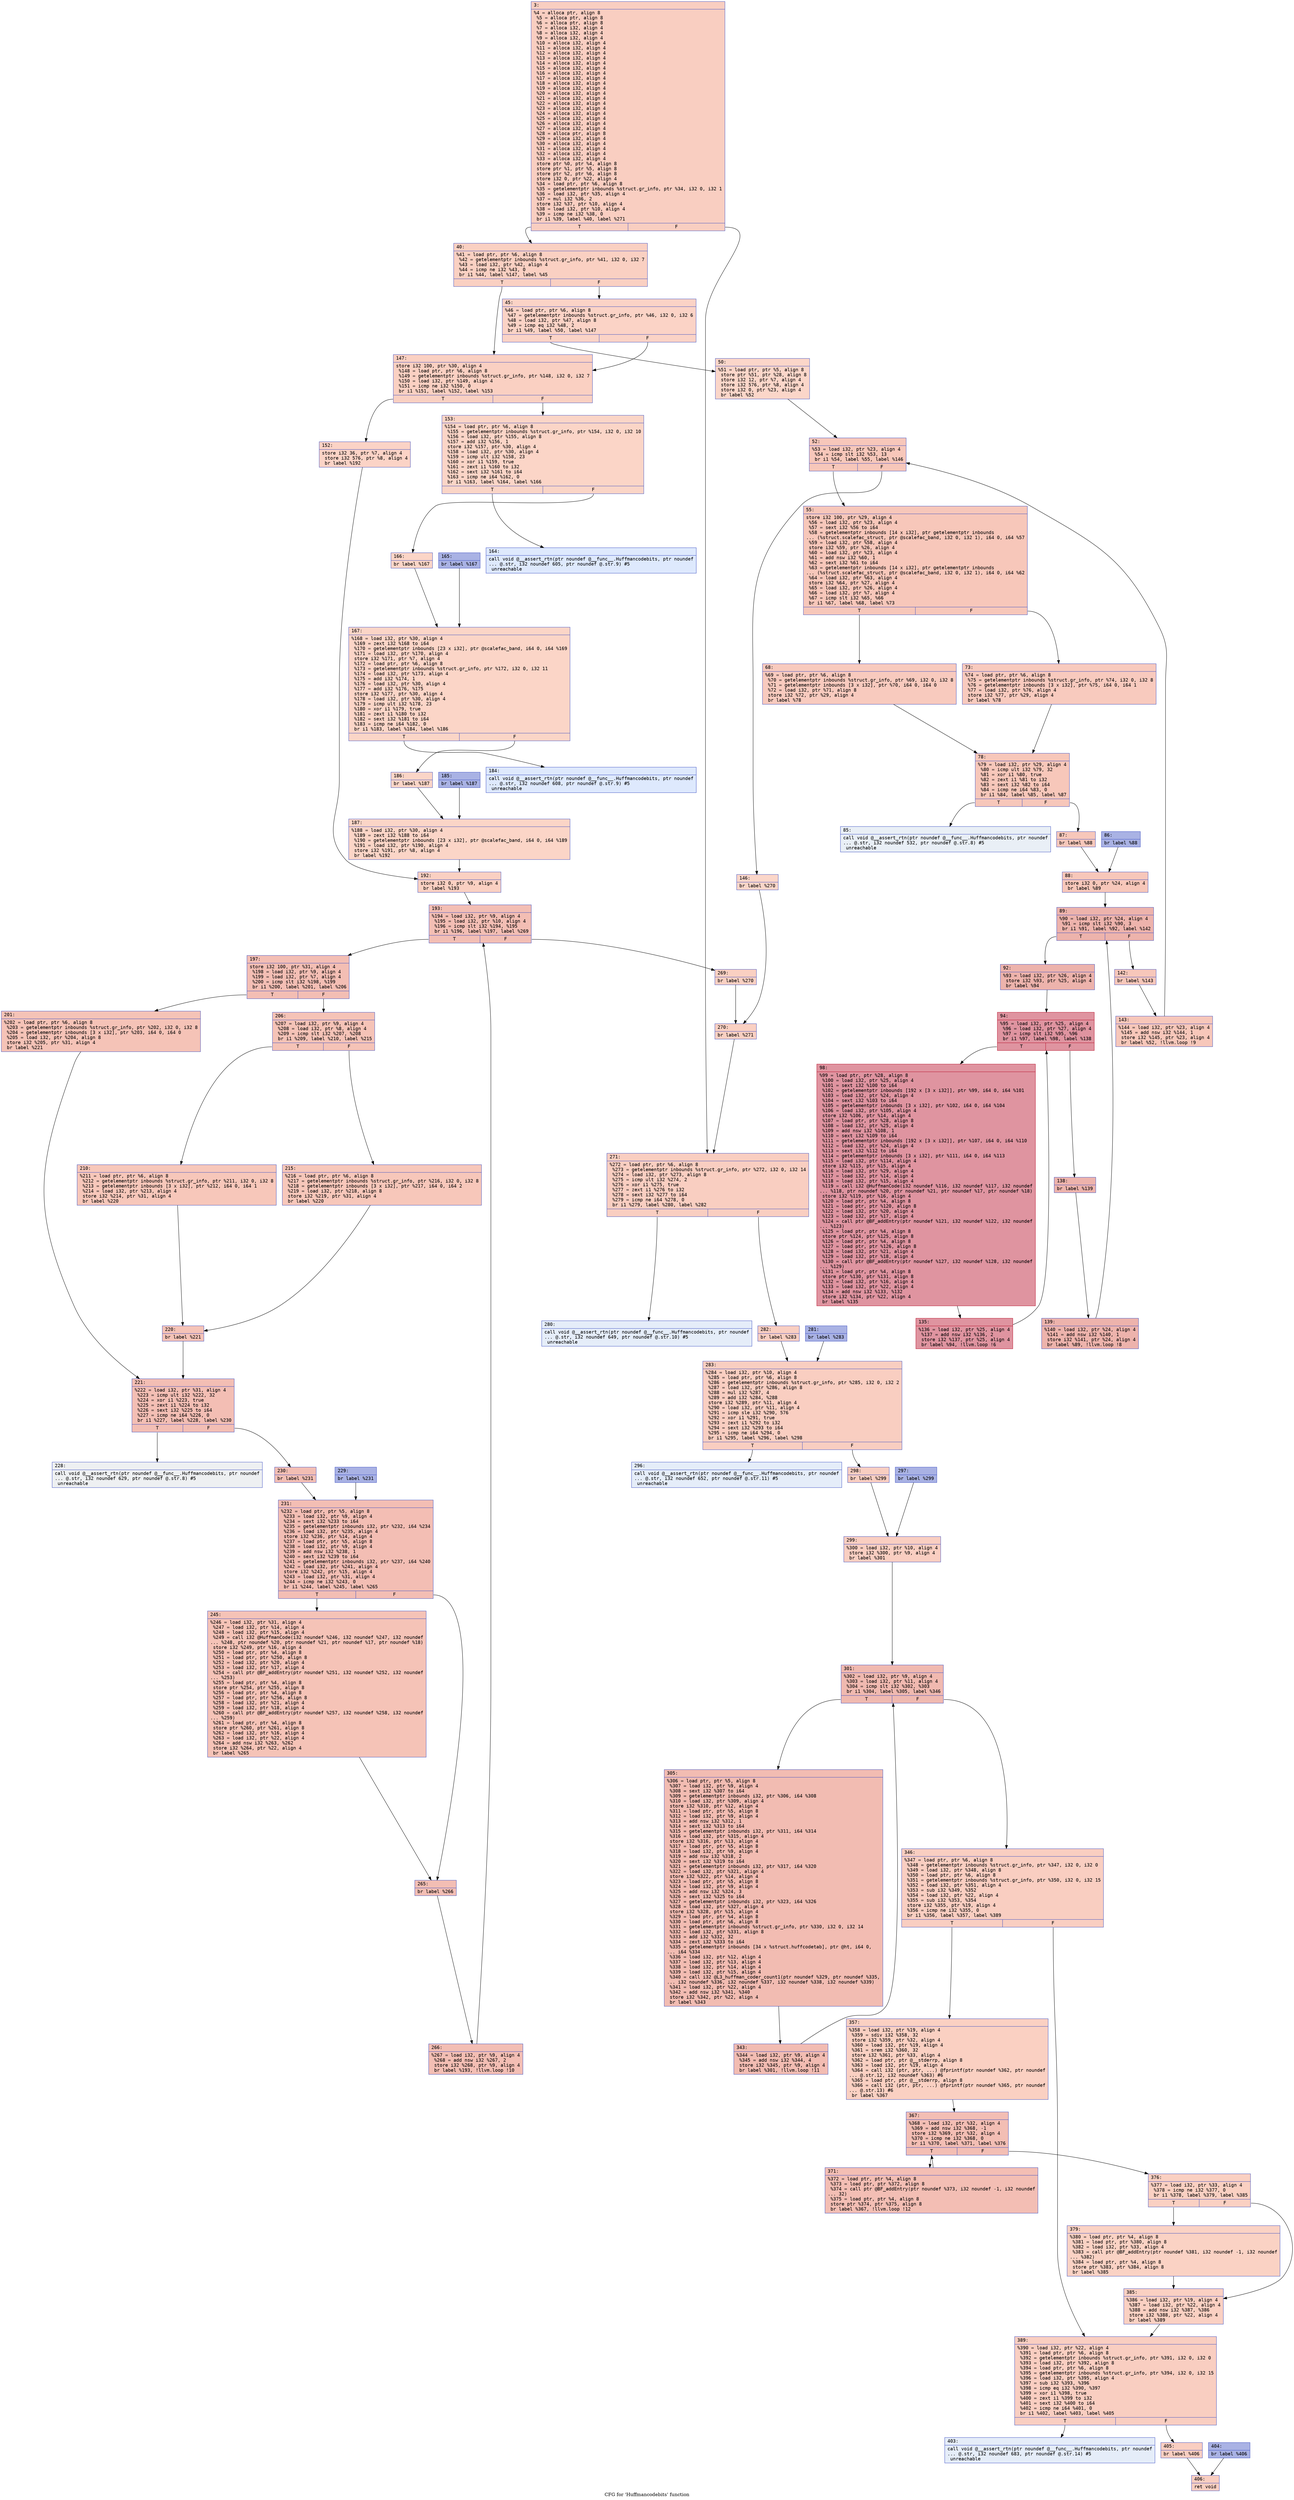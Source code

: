 digraph "CFG for 'Huffmancodebits' function" {
	label="CFG for 'Huffmancodebits' function";

	Node0x6000033500a0 [shape=record,color="#3d50c3ff", style=filled, fillcolor="#f2907270" fontname="Courier",label="{3:\l|  %4 = alloca ptr, align 8\l  %5 = alloca ptr, align 8\l  %6 = alloca ptr, align 8\l  %7 = alloca i32, align 4\l  %8 = alloca i32, align 4\l  %9 = alloca i32, align 4\l  %10 = alloca i32, align 4\l  %11 = alloca i32, align 4\l  %12 = alloca i32, align 4\l  %13 = alloca i32, align 4\l  %14 = alloca i32, align 4\l  %15 = alloca i32, align 4\l  %16 = alloca i32, align 4\l  %17 = alloca i32, align 4\l  %18 = alloca i32, align 4\l  %19 = alloca i32, align 4\l  %20 = alloca i32, align 4\l  %21 = alloca i32, align 4\l  %22 = alloca i32, align 4\l  %23 = alloca i32, align 4\l  %24 = alloca i32, align 4\l  %25 = alloca i32, align 4\l  %26 = alloca i32, align 4\l  %27 = alloca i32, align 4\l  %28 = alloca ptr, align 8\l  %29 = alloca i32, align 4\l  %30 = alloca i32, align 4\l  %31 = alloca i32, align 4\l  %32 = alloca i32, align 4\l  %33 = alloca i32, align 4\l  store ptr %0, ptr %4, align 8\l  store ptr %1, ptr %5, align 8\l  store ptr %2, ptr %6, align 8\l  store i32 0, ptr %22, align 4\l  %34 = load ptr, ptr %6, align 8\l  %35 = getelementptr inbounds %struct.gr_info, ptr %34, i32 0, i32 1\l  %36 = load i32, ptr %35, align 4\l  %37 = mul i32 %36, 2\l  store i32 %37, ptr %10, align 4\l  %38 = load i32, ptr %10, align 4\l  %39 = icmp ne i32 %38, 0\l  br i1 %39, label %40, label %271\l|{<s0>T|<s1>F}}"];
	Node0x6000033500a0:s0 -> Node0x6000033500f0[tooltip="3 -> 40\nProbability 62.50%" ];
	Node0x6000033500a0:s1 -> Node0x6000033510e0[tooltip="3 -> 271\nProbability 37.50%" ];
	Node0x6000033500f0 [shape=record,color="#3d50c3ff", style=filled, fillcolor="#f3947570" fontname="Courier",label="{40:\l|  %41 = load ptr, ptr %6, align 8\l  %42 = getelementptr inbounds %struct.gr_info, ptr %41, i32 0, i32 7\l  %43 = load i32, ptr %42, align 4\l  %44 = icmp ne i32 %43, 0\l  br i1 %44, label %147, label %45\l|{<s0>T|<s1>F}}"];
	Node0x6000033500f0:s0 -> Node0x6000033507d0[tooltip="40 -> 147\nProbability 62.50%" ];
	Node0x6000033500f0:s1 -> Node0x600003350140[tooltip="40 -> 45\nProbability 37.50%" ];
	Node0x600003350140 [shape=record,color="#3d50c3ff", style=filled, fillcolor="#f59c7d70" fontname="Courier",label="{45:\l|  %46 = load ptr, ptr %6, align 8\l  %47 = getelementptr inbounds %struct.gr_info, ptr %46, i32 0, i32 6\l  %48 = load i32, ptr %47, align 8\l  %49 = icmp eq i32 %48, 2\l  br i1 %49, label %50, label %147\l|{<s0>T|<s1>F}}"];
	Node0x600003350140:s0 -> Node0x600003350190[tooltip="45 -> 50\nProbability 50.00%" ];
	Node0x600003350140:s1 -> Node0x6000033507d0[tooltip="45 -> 147\nProbability 50.00%" ];
	Node0x600003350190 [shape=record,color="#3d50c3ff", style=filled, fillcolor="#f6a38570" fontname="Courier",label="{50:\l|  %51 = load ptr, ptr %5, align 8\l  store ptr %51, ptr %28, align 8\l  store i32 12, ptr %7, align 4\l  store i32 576, ptr %8, align 4\l  store i32 0, ptr %23, align 4\l  br label %52\l}"];
	Node0x600003350190 -> Node0x6000033501e0[tooltip="50 -> 52\nProbability 100.00%" ];
	Node0x6000033501e0 [shape=record,color="#3d50c3ff", style=filled, fillcolor="#ec7f6370" fontname="Courier",label="{52:\l|  %53 = load i32, ptr %23, align 4\l  %54 = icmp slt i32 %53, 13\l  br i1 %54, label %55, label %146\l|{<s0>T|<s1>F}}"];
	Node0x6000033501e0:s0 -> Node0x600003350230[tooltip="52 -> 55\nProbability 96.88%" ];
	Node0x6000033501e0:s1 -> Node0x600003350780[tooltip="52 -> 146\nProbability 3.12%" ];
	Node0x600003350230 [shape=record,color="#3d50c3ff", style=filled, fillcolor="#ec7f6370" fontname="Courier",label="{55:\l|  store i32 100, ptr %29, align 4\l  %56 = load i32, ptr %23, align 4\l  %57 = sext i32 %56 to i64\l  %58 = getelementptr inbounds [14 x i32], ptr getelementptr inbounds\l... (%struct.scalefac_struct, ptr @scalefac_band, i32 0, i32 1), i64 0, i64 %57\l  %59 = load i32, ptr %58, align 4\l  store i32 %59, ptr %26, align 4\l  %60 = load i32, ptr %23, align 4\l  %61 = add nsw i32 %60, 1\l  %62 = sext i32 %61 to i64\l  %63 = getelementptr inbounds [14 x i32], ptr getelementptr inbounds\l... (%struct.scalefac_struct, ptr @scalefac_band, i32 0, i32 1), i64 0, i64 %62\l  %64 = load i32, ptr %63, align 4\l  store i32 %64, ptr %27, align 4\l  %65 = load i32, ptr %26, align 4\l  %66 = load i32, ptr %7, align 4\l  %67 = icmp slt i32 %65, %66\l  br i1 %67, label %68, label %73\l|{<s0>T|<s1>F}}"];
	Node0x600003350230:s0 -> Node0x600003350280[tooltip="55 -> 68\nProbability 50.00%" ];
	Node0x600003350230:s1 -> Node0x6000033502d0[tooltip="55 -> 73\nProbability 50.00%" ];
	Node0x600003350280 [shape=record,color="#3d50c3ff", style=filled, fillcolor="#ef886b70" fontname="Courier",label="{68:\l|  %69 = load ptr, ptr %6, align 8\l  %70 = getelementptr inbounds %struct.gr_info, ptr %69, i32 0, i32 8\l  %71 = getelementptr inbounds [3 x i32], ptr %70, i64 0, i64 0\l  %72 = load i32, ptr %71, align 8\l  store i32 %72, ptr %29, align 4\l  br label %78\l}"];
	Node0x600003350280 -> Node0x600003350320[tooltip="68 -> 78\nProbability 100.00%" ];
	Node0x6000033502d0 [shape=record,color="#3d50c3ff", style=filled, fillcolor="#ef886b70" fontname="Courier",label="{73:\l|  %74 = load ptr, ptr %6, align 8\l  %75 = getelementptr inbounds %struct.gr_info, ptr %74, i32 0, i32 8\l  %76 = getelementptr inbounds [3 x i32], ptr %75, i64 0, i64 1\l  %77 = load i32, ptr %76, align 4\l  store i32 %77, ptr %29, align 4\l  br label %78\l}"];
	Node0x6000033502d0 -> Node0x600003350320[tooltip="73 -> 78\nProbability 100.00%" ];
	Node0x600003350320 [shape=record,color="#3d50c3ff", style=filled, fillcolor="#ec7f6370" fontname="Courier",label="{78:\l|  %79 = load i32, ptr %29, align 4\l  %80 = icmp ult i32 %79, 32\l  %81 = xor i1 %80, true\l  %82 = zext i1 %81 to i32\l  %83 = sext i32 %82 to i64\l  %84 = icmp ne i64 %83, 0\l  br i1 %84, label %85, label %87\l|{<s0>T|<s1>F}}"];
	Node0x600003350320:s0 -> Node0x600003350370[tooltip="78 -> 85\nProbability 0.00%" ];
	Node0x600003350320:s1 -> Node0x600003350410[tooltip="78 -> 87\nProbability 100.00%" ];
	Node0x600003350370 [shape=record,color="#3d50c3ff", style=filled, fillcolor="#cedaeb70" fontname="Courier",label="{85:\l|  call void @__assert_rtn(ptr noundef @__func__.Huffmancodebits, ptr noundef\l... @.str, i32 noundef 532, ptr noundef @.str.8) #5\l  unreachable\l}"];
	Node0x6000033503c0 [shape=record,color="#3d50c3ff", style=filled, fillcolor="#3d50c370" fontname="Courier",label="{86:\l|  br label %88\l}"];
	Node0x6000033503c0 -> Node0x600003350460[tooltip="86 -> 88\nProbability 100.00%" ];
	Node0x600003350410 [shape=record,color="#3d50c3ff", style=filled, fillcolor="#ec7f6370" fontname="Courier",label="{87:\l|  br label %88\l}"];
	Node0x600003350410 -> Node0x600003350460[tooltip="87 -> 88\nProbability 100.00%" ];
	Node0x600003350460 [shape=record,color="#3d50c3ff", style=filled, fillcolor="#ec7f6370" fontname="Courier",label="{88:\l|  store i32 0, ptr %24, align 4\l  br label %89\l}"];
	Node0x600003350460 -> Node0x6000033504b0[tooltip="88 -> 89\nProbability 100.00%" ];
	Node0x6000033504b0 [shape=record,color="#3d50c3ff", style=filled, fillcolor="#d6524470" fontname="Courier",label="{89:\l|  %90 = load i32, ptr %24, align 4\l  %91 = icmp slt i32 %90, 3\l  br i1 %91, label %92, label %142\l|{<s0>T|<s1>F}}"];
	Node0x6000033504b0:s0 -> Node0x600003350500[tooltip="89 -> 92\nProbability 96.88%" ];
	Node0x6000033504b0:s1 -> Node0x6000033506e0[tooltip="89 -> 142\nProbability 3.12%" ];
	Node0x600003350500 [shape=record,color="#3d50c3ff", style=filled, fillcolor="#d6524470" fontname="Courier",label="{92:\l|  %93 = load i32, ptr %26, align 4\l  store i32 %93, ptr %25, align 4\l  br label %94\l}"];
	Node0x600003350500 -> Node0x600003350550[tooltip="92 -> 94\nProbability 100.00%" ];
	Node0x600003350550 [shape=record,color="#b70d28ff", style=filled, fillcolor="#b70d2870" fontname="Courier",label="{94:\l|  %95 = load i32, ptr %25, align 4\l  %96 = load i32, ptr %27, align 4\l  %97 = icmp slt i32 %95, %96\l  br i1 %97, label %98, label %138\l|{<s0>T|<s1>F}}"];
	Node0x600003350550:s0 -> Node0x6000033505a0[tooltip="94 -> 98\nProbability 96.88%" ];
	Node0x600003350550:s1 -> Node0x600003350640[tooltip="94 -> 138\nProbability 3.12%" ];
	Node0x6000033505a0 [shape=record,color="#b70d28ff", style=filled, fillcolor="#b70d2870" fontname="Courier",label="{98:\l|  %99 = load ptr, ptr %28, align 8\l  %100 = load i32, ptr %25, align 4\l  %101 = sext i32 %100 to i64\l  %102 = getelementptr inbounds [192 x [3 x i32]], ptr %99, i64 0, i64 %101\l  %103 = load i32, ptr %24, align 4\l  %104 = sext i32 %103 to i64\l  %105 = getelementptr inbounds [3 x i32], ptr %102, i64 0, i64 %104\l  %106 = load i32, ptr %105, align 4\l  store i32 %106, ptr %14, align 4\l  %107 = load ptr, ptr %28, align 8\l  %108 = load i32, ptr %25, align 4\l  %109 = add nsw i32 %108, 1\l  %110 = sext i32 %109 to i64\l  %111 = getelementptr inbounds [192 x [3 x i32]], ptr %107, i64 0, i64 %110\l  %112 = load i32, ptr %24, align 4\l  %113 = sext i32 %112 to i64\l  %114 = getelementptr inbounds [3 x i32], ptr %111, i64 0, i64 %113\l  %115 = load i32, ptr %114, align 4\l  store i32 %115, ptr %15, align 4\l  %116 = load i32, ptr %29, align 4\l  %117 = load i32, ptr %14, align 4\l  %118 = load i32, ptr %15, align 4\l  %119 = call i32 @HuffmanCode(i32 noundef %116, i32 noundef %117, i32 noundef\l... %118, ptr noundef %20, ptr noundef %21, ptr noundef %17, ptr noundef %18)\l  store i32 %119, ptr %16, align 4\l  %120 = load ptr, ptr %4, align 8\l  %121 = load ptr, ptr %120, align 8\l  %122 = load i32, ptr %20, align 4\l  %123 = load i32, ptr %17, align 4\l  %124 = call ptr @BF_addEntry(ptr noundef %121, i32 noundef %122, i32 noundef\l... %123)\l  %125 = load ptr, ptr %4, align 8\l  store ptr %124, ptr %125, align 8\l  %126 = load ptr, ptr %4, align 8\l  %127 = load ptr, ptr %126, align 8\l  %128 = load i32, ptr %21, align 4\l  %129 = load i32, ptr %18, align 4\l  %130 = call ptr @BF_addEntry(ptr noundef %127, i32 noundef %128, i32 noundef\l... %129)\l  %131 = load ptr, ptr %4, align 8\l  store ptr %130, ptr %131, align 8\l  %132 = load i32, ptr %16, align 4\l  %133 = load i32, ptr %22, align 4\l  %134 = add nsw i32 %133, %132\l  store i32 %134, ptr %22, align 4\l  br label %135\l}"];
	Node0x6000033505a0 -> Node0x6000033505f0[tooltip="98 -> 135\nProbability 100.00%" ];
	Node0x6000033505f0 [shape=record,color="#b70d28ff", style=filled, fillcolor="#b70d2870" fontname="Courier",label="{135:\l|  %136 = load i32, ptr %25, align 4\l  %137 = add nsw i32 %136, 2\l  store i32 %137, ptr %25, align 4\l  br label %94, !llvm.loop !6\l}"];
	Node0x6000033505f0 -> Node0x600003350550[tooltip="135 -> 94\nProbability 100.00%" ];
	Node0x600003350640 [shape=record,color="#3d50c3ff", style=filled, fillcolor="#d6524470" fontname="Courier",label="{138:\l|  br label %139\l}"];
	Node0x600003350640 -> Node0x600003350690[tooltip="138 -> 139\nProbability 100.00%" ];
	Node0x600003350690 [shape=record,color="#3d50c3ff", style=filled, fillcolor="#d6524470" fontname="Courier",label="{139:\l|  %140 = load i32, ptr %24, align 4\l  %141 = add nsw i32 %140, 1\l  store i32 %141, ptr %24, align 4\l  br label %89, !llvm.loop !8\l}"];
	Node0x600003350690 -> Node0x6000033504b0[tooltip="139 -> 89\nProbability 100.00%" ];
	Node0x6000033506e0 [shape=record,color="#3d50c3ff", style=filled, fillcolor="#ec7f6370" fontname="Courier",label="{142:\l|  br label %143\l}"];
	Node0x6000033506e0 -> Node0x600003350730[tooltip="142 -> 143\nProbability 100.00%" ];
	Node0x600003350730 [shape=record,color="#3d50c3ff", style=filled, fillcolor="#ec7f6370" fontname="Courier",label="{143:\l|  %144 = load i32, ptr %23, align 4\l  %145 = add nsw i32 %144, 1\l  store i32 %145, ptr %23, align 4\l  br label %52, !llvm.loop !9\l}"];
	Node0x600003350730 -> Node0x6000033501e0[tooltip="143 -> 52\nProbability 100.00%" ];
	Node0x600003350780 [shape=record,color="#3d50c3ff", style=filled, fillcolor="#f6a38570" fontname="Courier",label="{146:\l|  br label %270\l}"];
	Node0x600003350780 -> Node0x600003351090[tooltip="146 -> 270\nProbability 100.00%" ];
	Node0x6000033507d0 [shape=record,color="#3d50c3ff", style=filled, fillcolor="#f3947570" fontname="Courier",label="{147:\l|  store i32 100, ptr %30, align 4\l  %148 = load ptr, ptr %6, align 8\l  %149 = getelementptr inbounds %struct.gr_info, ptr %148, i32 0, i32 7\l  %150 = load i32, ptr %149, align 4\l  %151 = icmp ne i32 %150, 0\l  br i1 %151, label %152, label %153\l|{<s0>T|<s1>F}}"];
	Node0x6000033507d0:s0 -> Node0x600003350820[tooltip="147 -> 152\nProbability 62.50%" ];
	Node0x6000033507d0:s1 -> Node0x600003350870[tooltip="147 -> 153\nProbability 37.50%" ];
	Node0x600003350820 [shape=record,color="#3d50c3ff", style=filled, fillcolor="#f59c7d70" fontname="Courier",label="{152:\l|  store i32 36, ptr %7, align 4\l  store i32 576, ptr %8, align 4\l  br label %192\l}"];
	Node0x600003350820 -> Node0x600003350b40[tooltip="152 -> 192\nProbability 100.00%" ];
	Node0x600003350870 [shape=record,color="#3d50c3ff", style=filled, fillcolor="#f5a08170" fontname="Courier",label="{153:\l|  %154 = load ptr, ptr %6, align 8\l  %155 = getelementptr inbounds %struct.gr_info, ptr %154, i32 0, i32 10\l  %156 = load i32, ptr %155, align 8\l  %157 = add i32 %156, 1\l  store i32 %157, ptr %30, align 4\l  %158 = load i32, ptr %30, align 4\l  %159 = icmp ult i32 %158, 23\l  %160 = xor i1 %159, true\l  %161 = zext i1 %160 to i32\l  %162 = sext i32 %161 to i64\l  %163 = icmp ne i64 %162, 0\l  br i1 %163, label %164, label %166\l|{<s0>T|<s1>F}}"];
	Node0x600003350870:s0 -> Node0x6000033508c0[tooltip="153 -> 164\nProbability 0.00%" ];
	Node0x600003350870:s1 -> Node0x600003350960[tooltip="153 -> 166\nProbability 100.00%" ];
	Node0x6000033508c0 [shape=record,color="#3d50c3ff", style=filled, fillcolor="#b5cdfa70" fontname="Courier",label="{164:\l|  call void @__assert_rtn(ptr noundef @__func__.Huffmancodebits, ptr noundef\l... @.str, i32 noundef 605, ptr noundef @.str.9) #5\l  unreachable\l}"];
	Node0x600003350910 [shape=record,color="#3d50c3ff", style=filled, fillcolor="#3d50c370" fontname="Courier",label="{165:\l|  br label %167\l}"];
	Node0x600003350910 -> Node0x6000033509b0[tooltip="165 -> 167\nProbability 100.00%" ];
	Node0x600003350960 [shape=record,color="#3d50c3ff", style=filled, fillcolor="#f5a08170" fontname="Courier",label="{166:\l|  br label %167\l}"];
	Node0x600003350960 -> Node0x6000033509b0[tooltip="166 -> 167\nProbability 100.00%" ];
	Node0x6000033509b0 [shape=record,color="#3d50c3ff", style=filled, fillcolor="#f5a08170" fontname="Courier",label="{167:\l|  %168 = load i32, ptr %30, align 4\l  %169 = zext i32 %168 to i64\l  %170 = getelementptr inbounds [23 x i32], ptr @scalefac_band, i64 0, i64 %169\l  %171 = load i32, ptr %170, align 4\l  store i32 %171, ptr %7, align 4\l  %172 = load ptr, ptr %6, align 8\l  %173 = getelementptr inbounds %struct.gr_info, ptr %172, i32 0, i32 11\l  %174 = load i32, ptr %173, align 4\l  %175 = add i32 %174, 1\l  %176 = load i32, ptr %30, align 4\l  %177 = add i32 %176, %175\l  store i32 %177, ptr %30, align 4\l  %178 = load i32, ptr %30, align 4\l  %179 = icmp ult i32 %178, 23\l  %180 = xor i1 %179, true\l  %181 = zext i1 %180 to i32\l  %182 = sext i32 %181 to i64\l  %183 = icmp ne i64 %182, 0\l  br i1 %183, label %184, label %186\l|{<s0>T|<s1>F}}"];
	Node0x6000033509b0:s0 -> Node0x600003350a00[tooltip="167 -> 184\nProbability 0.00%" ];
	Node0x6000033509b0:s1 -> Node0x600003350aa0[tooltip="167 -> 186\nProbability 100.00%" ];
	Node0x600003350a00 [shape=record,color="#3d50c3ff", style=filled, fillcolor="#b5cdfa70" fontname="Courier",label="{184:\l|  call void @__assert_rtn(ptr noundef @__func__.Huffmancodebits, ptr noundef\l... @.str, i32 noundef 608, ptr noundef @.str.9) #5\l  unreachable\l}"];
	Node0x600003350a50 [shape=record,color="#3d50c3ff", style=filled, fillcolor="#3d50c370" fontname="Courier",label="{185:\l|  br label %187\l}"];
	Node0x600003350a50 -> Node0x600003350af0[tooltip="185 -> 187\nProbability 100.00%" ];
	Node0x600003350aa0 [shape=record,color="#3d50c3ff", style=filled, fillcolor="#f5a08170" fontname="Courier",label="{186:\l|  br label %187\l}"];
	Node0x600003350aa0 -> Node0x600003350af0[tooltip="186 -> 187\nProbability 100.00%" ];
	Node0x600003350af0 [shape=record,color="#3d50c3ff", style=filled, fillcolor="#f5a08170" fontname="Courier",label="{187:\l|  %188 = load i32, ptr %30, align 4\l  %189 = zext i32 %188 to i64\l  %190 = getelementptr inbounds [23 x i32], ptr @scalefac_band, i64 0, i64 %189\l  %191 = load i32, ptr %190, align 4\l  store i32 %191, ptr %8, align 4\l  br label %192\l}"];
	Node0x600003350af0 -> Node0x600003350b40[tooltip="187 -> 192\nProbability 100.00%" ];
	Node0x600003350b40 [shape=record,color="#3d50c3ff", style=filled, fillcolor="#f3947570" fontname="Courier",label="{192:\l|  store i32 0, ptr %9, align 4\l  br label %193\l}"];
	Node0x600003350b40 -> Node0x600003350b90[tooltip="192 -> 193\nProbability 100.00%" ];
	Node0x600003350b90 [shape=record,color="#3d50c3ff", style=filled, fillcolor="#e36c5570" fontname="Courier",label="{193:\l|  %194 = load i32, ptr %9, align 4\l  %195 = load i32, ptr %10, align 4\l  %196 = icmp slt i32 %194, %195\l  br i1 %196, label %197, label %269\l|{<s0>T|<s1>F}}"];
	Node0x600003350b90:s0 -> Node0x600003350be0[tooltip="193 -> 197\nProbability 96.88%" ];
	Node0x600003350b90:s1 -> Node0x600003351040[tooltip="193 -> 269\nProbability 3.12%" ];
	Node0x600003350be0 [shape=record,color="#3d50c3ff", style=filled, fillcolor="#e36c5570" fontname="Courier",label="{197:\l|  store i32 100, ptr %31, align 4\l  %198 = load i32, ptr %9, align 4\l  %199 = load i32, ptr %7, align 4\l  %200 = icmp slt i32 %198, %199\l  br i1 %200, label %201, label %206\l|{<s0>T|<s1>F}}"];
	Node0x600003350be0:s0 -> Node0x600003350c30[tooltip="197 -> 201\nProbability 50.00%" ];
	Node0x600003350be0:s1 -> Node0x600003350c80[tooltip="197 -> 206\nProbability 50.00%" ];
	Node0x600003350c30 [shape=record,color="#3d50c3ff", style=filled, fillcolor="#e8765c70" fontname="Courier",label="{201:\l|  %202 = load ptr, ptr %6, align 8\l  %203 = getelementptr inbounds %struct.gr_info, ptr %202, i32 0, i32 8\l  %204 = getelementptr inbounds [3 x i32], ptr %203, i64 0, i64 0\l  %205 = load i32, ptr %204, align 8\l  store i32 %205, ptr %31, align 4\l  br label %221\l}"];
	Node0x600003350c30 -> Node0x600003350dc0[tooltip="201 -> 221\nProbability 100.00%" ];
	Node0x600003350c80 [shape=record,color="#3d50c3ff", style=filled, fillcolor="#e8765c70" fontname="Courier",label="{206:\l|  %207 = load i32, ptr %9, align 4\l  %208 = load i32, ptr %8, align 4\l  %209 = icmp slt i32 %207, %208\l  br i1 %209, label %210, label %215\l|{<s0>T|<s1>F}}"];
	Node0x600003350c80:s0 -> Node0x600003350cd0[tooltip="206 -> 210\nProbability 50.00%" ];
	Node0x600003350c80:s1 -> Node0x600003350d20[tooltip="206 -> 215\nProbability 50.00%" ];
	Node0x600003350cd0 [shape=record,color="#3d50c3ff", style=filled, fillcolor="#ec7f6370" fontname="Courier",label="{210:\l|  %211 = load ptr, ptr %6, align 8\l  %212 = getelementptr inbounds %struct.gr_info, ptr %211, i32 0, i32 8\l  %213 = getelementptr inbounds [3 x i32], ptr %212, i64 0, i64 1\l  %214 = load i32, ptr %213, align 4\l  store i32 %214, ptr %31, align 4\l  br label %220\l}"];
	Node0x600003350cd0 -> Node0x600003350d70[tooltip="210 -> 220\nProbability 100.00%" ];
	Node0x600003350d20 [shape=record,color="#3d50c3ff", style=filled, fillcolor="#ec7f6370" fontname="Courier",label="{215:\l|  %216 = load ptr, ptr %6, align 8\l  %217 = getelementptr inbounds %struct.gr_info, ptr %216, i32 0, i32 8\l  %218 = getelementptr inbounds [3 x i32], ptr %217, i64 0, i64 2\l  %219 = load i32, ptr %218, align 8\l  store i32 %219, ptr %31, align 4\l  br label %220\l}"];
	Node0x600003350d20 -> Node0x600003350d70[tooltip="215 -> 220\nProbability 100.00%" ];
	Node0x600003350d70 [shape=record,color="#3d50c3ff", style=filled, fillcolor="#e8765c70" fontname="Courier",label="{220:\l|  br label %221\l}"];
	Node0x600003350d70 -> Node0x600003350dc0[tooltip="220 -> 221\nProbability 100.00%" ];
	Node0x600003350dc0 [shape=record,color="#3d50c3ff", style=filled, fillcolor="#e36c5570" fontname="Courier",label="{221:\l|  %222 = load i32, ptr %31, align 4\l  %223 = icmp ult i32 %222, 32\l  %224 = xor i1 %223, true\l  %225 = zext i1 %224 to i32\l  %226 = sext i32 %225 to i64\l  %227 = icmp ne i64 %226, 0\l  br i1 %227, label %228, label %230\l|{<s0>T|<s1>F}}"];
	Node0x600003350dc0:s0 -> Node0x600003350e10[tooltip="221 -> 228\nProbability 0.00%" ];
	Node0x600003350dc0:s1 -> Node0x600003350eb0[tooltip="221 -> 230\nProbability 100.00%" ];
	Node0x600003350e10 [shape=record,color="#3d50c3ff", style=filled, fillcolor="#d9dce170" fontname="Courier",label="{228:\l|  call void @__assert_rtn(ptr noundef @__func__.Huffmancodebits, ptr noundef\l... @.str, i32 noundef 629, ptr noundef @.str.8) #5\l  unreachable\l}"];
	Node0x600003350e60 [shape=record,color="#3d50c3ff", style=filled, fillcolor="#3d50c370" fontname="Courier",label="{229:\l|  br label %231\l}"];
	Node0x600003350e60 -> Node0x600003350f00[tooltip="229 -> 231\nProbability 100.00%" ];
	Node0x600003350eb0 [shape=record,color="#3d50c3ff", style=filled, fillcolor="#e36c5570" fontname="Courier",label="{230:\l|  br label %231\l}"];
	Node0x600003350eb0 -> Node0x600003350f00[tooltip="230 -> 231\nProbability 100.00%" ];
	Node0x600003350f00 [shape=record,color="#3d50c3ff", style=filled, fillcolor="#e36c5570" fontname="Courier",label="{231:\l|  %232 = load ptr, ptr %5, align 8\l  %233 = load i32, ptr %9, align 4\l  %234 = sext i32 %233 to i64\l  %235 = getelementptr inbounds i32, ptr %232, i64 %234\l  %236 = load i32, ptr %235, align 4\l  store i32 %236, ptr %14, align 4\l  %237 = load ptr, ptr %5, align 8\l  %238 = load i32, ptr %9, align 4\l  %239 = add nsw i32 %238, 1\l  %240 = sext i32 %239 to i64\l  %241 = getelementptr inbounds i32, ptr %237, i64 %240\l  %242 = load i32, ptr %241, align 4\l  store i32 %242, ptr %15, align 4\l  %243 = load i32, ptr %31, align 4\l  %244 = icmp ne i32 %243, 0\l  br i1 %244, label %245, label %265\l|{<s0>T|<s1>F}}"];
	Node0x600003350f00:s0 -> Node0x600003350f50[tooltip="231 -> 245\nProbability 62.50%" ];
	Node0x600003350f00:s1 -> Node0x600003350fa0[tooltip="231 -> 265\nProbability 37.50%" ];
	Node0x600003350f50 [shape=record,color="#3d50c3ff", style=filled, fillcolor="#e8765c70" fontname="Courier",label="{245:\l|  %246 = load i32, ptr %31, align 4\l  %247 = load i32, ptr %14, align 4\l  %248 = load i32, ptr %15, align 4\l  %249 = call i32 @HuffmanCode(i32 noundef %246, i32 noundef %247, i32 noundef\l... %248, ptr noundef %20, ptr noundef %21, ptr noundef %17, ptr noundef %18)\l  store i32 %249, ptr %16, align 4\l  %250 = load ptr, ptr %4, align 8\l  %251 = load ptr, ptr %250, align 8\l  %252 = load i32, ptr %20, align 4\l  %253 = load i32, ptr %17, align 4\l  %254 = call ptr @BF_addEntry(ptr noundef %251, i32 noundef %252, i32 noundef\l... %253)\l  %255 = load ptr, ptr %4, align 8\l  store ptr %254, ptr %255, align 8\l  %256 = load ptr, ptr %4, align 8\l  %257 = load ptr, ptr %256, align 8\l  %258 = load i32, ptr %21, align 4\l  %259 = load i32, ptr %18, align 4\l  %260 = call ptr @BF_addEntry(ptr noundef %257, i32 noundef %258, i32 noundef\l... %259)\l  %261 = load ptr, ptr %4, align 8\l  store ptr %260, ptr %261, align 8\l  %262 = load i32, ptr %16, align 4\l  %263 = load i32, ptr %22, align 4\l  %264 = add nsw i32 %263, %262\l  store i32 %264, ptr %22, align 4\l  br label %265\l}"];
	Node0x600003350f50 -> Node0x600003350fa0[tooltip="245 -> 265\nProbability 100.00%" ];
	Node0x600003350fa0 [shape=record,color="#3d50c3ff", style=filled, fillcolor="#e36c5570" fontname="Courier",label="{265:\l|  br label %266\l}"];
	Node0x600003350fa0 -> Node0x600003350ff0[tooltip="265 -> 266\nProbability 100.00%" ];
	Node0x600003350ff0 [shape=record,color="#3d50c3ff", style=filled, fillcolor="#e36c5570" fontname="Courier",label="{266:\l|  %267 = load i32, ptr %9, align 4\l  %268 = add nsw i32 %267, 2\l  store i32 %268, ptr %9, align 4\l  br label %193, !llvm.loop !10\l}"];
	Node0x600003350ff0 -> Node0x600003350b90[tooltip="266 -> 193\nProbability 100.00%" ];
	Node0x600003351040 [shape=record,color="#3d50c3ff", style=filled, fillcolor="#f3947570" fontname="Courier",label="{269:\l|  br label %270\l}"];
	Node0x600003351040 -> Node0x600003351090[tooltip="269 -> 270\nProbability 100.00%" ];
	Node0x600003351090 [shape=record,color="#3d50c3ff", style=filled, fillcolor="#f3947570" fontname="Courier",label="{270:\l|  br label %271\l}"];
	Node0x600003351090 -> Node0x6000033510e0[tooltip="270 -> 271\nProbability 100.00%" ];
	Node0x6000033510e0 [shape=record,color="#3d50c3ff", style=filled, fillcolor="#f2907270" fontname="Courier",label="{271:\l|  %272 = load ptr, ptr %6, align 8\l  %273 = getelementptr inbounds %struct.gr_info, ptr %272, i32 0, i32 14\l  %274 = load i32, ptr %273, align 8\l  %275 = icmp ult i32 %274, 2\l  %276 = xor i1 %275, true\l  %277 = zext i1 %276 to i32\l  %278 = sext i32 %277 to i64\l  %279 = icmp ne i64 %278, 0\l  br i1 %279, label %280, label %282\l|{<s0>T|<s1>F}}"];
	Node0x6000033510e0:s0 -> Node0x600003351130[tooltip="271 -> 280\nProbability 0.00%" ];
	Node0x6000033510e0:s1 -> Node0x6000033511d0[tooltip="271 -> 282\nProbability 100.00%" ];
	Node0x600003351130 [shape=record,color="#3d50c3ff", style=filled, fillcolor="#c5d6f270" fontname="Courier",label="{280:\l|  call void @__assert_rtn(ptr noundef @__func__.Huffmancodebits, ptr noundef\l... @.str, i32 noundef 649, ptr noundef @.str.10) #5\l  unreachable\l}"];
	Node0x600003351180 [shape=record,color="#3d50c3ff", style=filled, fillcolor="#3d50c370" fontname="Courier",label="{281:\l|  br label %283\l}"];
	Node0x600003351180 -> Node0x600003351220[tooltip="281 -> 283\nProbability 100.00%" ];
	Node0x6000033511d0 [shape=record,color="#3d50c3ff", style=filled, fillcolor="#f2907270" fontname="Courier",label="{282:\l|  br label %283\l}"];
	Node0x6000033511d0 -> Node0x600003351220[tooltip="282 -> 283\nProbability 100.00%" ];
	Node0x600003351220 [shape=record,color="#3d50c3ff", style=filled, fillcolor="#f2907270" fontname="Courier",label="{283:\l|  %284 = load i32, ptr %10, align 4\l  %285 = load ptr, ptr %6, align 8\l  %286 = getelementptr inbounds %struct.gr_info, ptr %285, i32 0, i32 2\l  %287 = load i32, ptr %286, align 8\l  %288 = mul i32 %287, 4\l  %289 = add i32 %284, %288\l  store i32 %289, ptr %11, align 4\l  %290 = load i32, ptr %11, align 4\l  %291 = icmp sle i32 %290, 576\l  %292 = xor i1 %291, true\l  %293 = zext i1 %292 to i32\l  %294 = sext i32 %293 to i64\l  %295 = icmp ne i64 %294, 0\l  br i1 %295, label %296, label %298\l|{<s0>T|<s1>F}}"];
	Node0x600003351220:s0 -> Node0x600003351270[tooltip="283 -> 296\nProbability 0.00%" ];
	Node0x600003351220:s1 -> Node0x600003351310[tooltip="283 -> 298\nProbability 100.00%" ];
	Node0x600003351270 [shape=record,color="#3d50c3ff", style=filled, fillcolor="#c5d6f270" fontname="Courier",label="{296:\l|  call void @__assert_rtn(ptr noundef @__func__.Huffmancodebits, ptr noundef\l... @.str, i32 noundef 652, ptr noundef @.str.11) #5\l  unreachable\l}"];
	Node0x6000033512c0 [shape=record,color="#3d50c3ff", style=filled, fillcolor="#3d50c370" fontname="Courier",label="{297:\l|  br label %299\l}"];
	Node0x6000033512c0 -> Node0x600003351360[tooltip="297 -> 299\nProbability 100.00%" ];
	Node0x600003351310 [shape=record,color="#3d50c3ff", style=filled, fillcolor="#f2907270" fontname="Courier",label="{298:\l|  br label %299\l}"];
	Node0x600003351310 -> Node0x600003351360[tooltip="298 -> 299\nProbability 100.00%" ];
	Node0x600003351360 [shape=record,color="#3d50c3ff", style=filled, fillcolor="#f2907270" fontname="Courier",label="{299:\l|  %300 = load i32, ptr %10, align 4\l  store i32 %300, ptr %9, align 4\l  br label %301\l}"];
	Node0x600003351360 -> Node0x6000033513b0[tooltip="299 -> 301\nProbability 100.00%" ];
	Node0x6000033513b0 [shape=record,color="#3d50c3ff", style=filled, fillcolor="#de614d70" fontname="Courier",label="{301:\l|  %302 = load i32, ptr %9, align 4\l  %303 = load i32, ptr %11, align 4\l  %304 = icmp slt i32 %302, %303\l  br i1 %304, label %305, label %346\l|{<s0>T|<s1>F}}"];
	Node0x6000033513b0:s0 -> Node0x600003351400[tooltip="301 -> 305\nProbability 96.88%" ];
	Node0x6000033513b0:s1 -> Node0x6000033514a0[tooltip="301 -> 346\nProbability 3.12%" ];
	Node0x600003351400 [shape=record,color="#3d50c3ff", style=filled, fillcolor="#e1675170" fontname="Courier",label="{305:\l|  %306 = load ptr, ptr %5, align 8\l  %307 = load i32, ptr %9, align 4\l  %308 = sext i32 %307 to i64\l  %309 = getelementptr inbounds i32, ptr %306, i64 %308\l  %310 = load i32, ptr %309, align 4\l  store i32 %310, ptr %12, align 4\l  %311 = load ptr, ptr %5, align 8\l  %312 = load i32, ptr %9, align 4\l  %313 = add nsw i32 %312, 1\l  %314 = sext i32 %313 to i64\l  %315 = getelementptr inbounds i32, ptr %311, i64 %314\l  %316 = load i32, ptr %315, align 4\l  store i32 %316, ptr %13, align 4\l  %317 = load ptr, ptr %5, align 8\l  %318 = load i32, ptr %9, align 4\l  %319 = add nsw i32 %318, 2\l  %320 = sext i32 %319 to i64\l  %321 = getelementptr inbounds i32, ptr %317, i64 %320\l  %322 = load i32, ptr %321, align 4\l  store i32 %322, ptr %14, align 4\l  %323 = load ptr, ptr %5, align 8\l  %324 = load i32, ptr %9, align 4\l  %325 = add nsw i32 %324, 3\l  %326 = sext i32 %325 to i64\l  %327 = getelementptr inbounds i32, ptr %323, i64 %326\l  %328 = load i32, ptr %327, align 4\l  store i32 %328, ptr %15, align 4\l  %329 = load ptr, ptr %4, align 8\l  %330 = load ptr, ptr %6, align 8\l  %331 = getelementptr inbounds %struct.gr_info, ptr %330, i32 0, i32 14\l  %332 = load i32, ptr %331, align 8\l  %333 = add i32 %332, 32\l  %334 = zext i32 %333 to i64\l  %335 = getelementptr inbounds [34 x %struct.huffcodetab], ptr @ht, i64 0,\l... i64 %334\l  %336 = load i32, ptr %12, align 4\l  %337 = load i32, ptr %13, align 4\l  %338 = load i32, ptr %14, align 4\l  %339 = load i32, ptr %15, align 4\l  %340 = call i32 @L3_huffman_coder_count1(ptr noundef %329, ptr noundef %335,\l... i32 noundef %336, i32 noundef %337, i32 noundef %338, i32 noundef %339)\l  %341 = load i32, ptr %22, align 4\l  %342 = add nsw i32 %341, %340\l  store i32 %342, ptr %22, align 4\l  br label %343\l}"];
	Node0x600003351400 -> Node0x600003351450[tooltip="305 -> 343\nProbability 100.00%" ];
	Node0x600003351450 [shape=record,color="#3d50c3ff", style=filled, fillcolor="#e1675170" fontname="Courier",label="{343:\l|  %344 = load i32, ptr %9, align 4\l  %345 = add nsw i32 %344, 4\l  store i32 %345, ptr %9, align 4\l  br label %301, !llvm.loop !11\l}"];
	Node0x600003351450 -> Node0x6000033513b0[tooltip="343 -> 301\nProbability 100.00%" ];
	Node0x6000033514a0 [shape=record,color="#3d50c3ff", style=filled, fillcolor="#f2907270" fontname="Courier",label="{346:\l|  %347 = load ptr, ptr %6, align 8\l  %348 = getelementptr inbounds %struct.gr_info, ptr %347, i32 0, i32 0\l  %349 = load i32, ptr %348, align 8\l  %350 = load ptr, ptr %6, align 8\l  %351 = getelementptr inbounds %struct.gr_info, ptr %350, i32 0, i32 15\l  %352 = load i32, ptr %351, align 4\l  %353 = sub i32 %349, %352\l  %354 = load i32, ptr %22, align 4\l  %355 = sub i32 %353, %354\l  store i32 %355, ptr %19, align 4\l  %356 = icmp ne i32 %355, 0\l  br i1 %356, label %357, label %389\l|{<s0>T|<s1>F}}"];
	Node0x6000033514a0:s0 -> Node0x6000033514f0[tooltip="346 -> 357\nProbability 62.50%" ];
	Node0x6000033514a0:s1 -> Node0x6000033516d0[tooltip="346 -> 389\nProbability 37.50%" ];
	Node0x6000033514f0 [shape=record,color="#3d50c3ff", style=filled, fillcolor="#f3947570" fontname="Courier",label="{357:\l|  %358 = load i32, ptr %19, align 4\l  %359 = sdiv i32 %358, 32\l  store i32 %359, ptr %32, align 4\l  %360 = load i32, ptr %19, align 4\l  %361 = srem i32 %360, 32\l  store i32 %361, ptr %33, align 4\l  %362 = load ptr, ptr @__stderrp, align 8\l  %363 = load i32, ptr %19, align 4\l  %364 = call i32 (ptr, ptr, ...) @fprintf(ptr noundef %362, ptr noundef\l... @.str.12, i32 noundef %363) #6\l  %365 = load ptr, ptr @__stderrp, align 8\l  %366 = call i32 (ptr, ptr, ...) @fprintf(ptr noundef %365, ptr noundef\l... @.str.13) #6\l  br label %367\l}"];
	Node0x6000033514f0 -> Node0x600003351540[tooltip="357 -> 367\nProbability 100.00%" ];
	Node0x600003351540 [shape=record,color="#3d50c3ff", style=filled, fillcolor="#e36c5570" fontname="Courier",label="{367:\l|  %368 = load i32, ptr %32, align 4\l  %369 = add nsw i32 %368, -1\l  store i32 %369, ptr %32, align 4\l  %370 = icmp ne i32 %368, 0\l  br i1 %370, label %371, label %376\l|{<s0>T|<s1>F}}"];
	Node0x600003351540:s0 -> Node0x600003351590[tooltip="367 -> 371\nProbability 96.88%" ];
	Node0x600003351540:s1 -> Node0x6000033515e0[tooltip="367 -> 376\nProbability 3.12%" ];
	Node0x600003351590 [shape=record,color="#3d50c3ff", style=filled, fillcolor="#e36c5570" fontname="Courier",label="{371:\l|  %372 = load ptr, ptr %4, align 8\l  %373 = load ptr, ptr %372, align 8\l  %374 = call ptr @BF_addEntry(ptr noundef %373, i32 noundef -1, i32 noundef\l... 32)\l  %375 = load ptr, ptr %4, align 8\l  store ptr %374, ptr %375, align 8\l  br label %367, !llvm.loop !12\l}"];
	Node0x600003351590 -> Node0x600003351540[tooltip="371 -> 367\nProbability 100.00%" ];
	Node0x6000033515e0 [shape=record,color="#3d50c3ff", style=filled, fillcolor="#f3947570" fontname="Courier",label="{376:\l|  %377 = load i32, ptr %33, align 4\l  %378 = icmp ne i32 %377, 0\l  br i1 %378, label %379, label %385\l|{<s0>T|<s1>F}}"];
	Node0x6000033515e0:s0 -> Node0x600003351630[tooltip="376 -> 379\nProbability 62.50%" ];
	Node0x6000033515e0:s1 -> Node0x600003351680[tooltip="376 -> 385\nProbability 37.50%" ];
	Node0x600003351630 [shape=record,color="#3d50c3ff", style=filled, fillcolor="#f4987a70" fontname="Courier",label="{379:\l|  %380 = load ptr, ptr %4, align 8\l  %381 = load ptr, ptr %380, align 8\l  %382 = load i32, ptr %33, align 4\l  %383 = call ptr @BF_addEntry(ptr noundef %381, i32 noundef -1, i32 noundef\l... %382)\l  %384 = load ptr, ptr %4, align 8\l  store ptr %383, ptr %384, align 8\l  br label %385\l}"];
	Node0x600003351630 -> Node0x600003351680[tooltip="379 -> 385\nProbability 100.00%" ];
	Node0x600003351680 [shape=record,color="#3d50c3ff", style=filled, fillcolor="#f3947570" fontname="Courier",label="{385:\l|  %386 = load i32, ptr %19, align 4\l  %387 = load i32, ptr %22, align 4\l  %388 = add nsw i32 %387, %386\l  store i32 %388, ptr %22, align 4\l  br label %389\l}"];
	Node0x600003351680 -> Node0x6000033516d0[tooltip="385 -> 389\nProbability 100.00%" ];
	Node0x6000033516d0 [shape=record,color="#3d50c3ff", style=filled, fillcolor="#f2907270" fontname="Courier",label="{389:\l|  %390 = load i32, ptr %22, align 4\l  %391 = load ptr, ptr %6, align 8\l  %392 = getelementptr inbounds %struct.gr_info, ptr %391, i32 0, i32 0\l  %393 = load i32, ptr %392, align 8\l  %394 = load ptr, ptr %6, align 8\l  %395 = getelementptr inbounds %struct.gr_info, ptr %394, i32 0, i32 15\l  %396 = load i32, ptr %395, align 4\l  %397 = sub i32 %393, %396\l  %398 = icmp eq i32 %390, %397\l  %399 = xor i1 %398, true\l  %400 = zext i1 %399 to i32\l  %401 = sext i32 %400 to i64\l  %402 = icmp ne i64 %401, 0\l  br i1 %402, label %403, label %405\l|{<s0>T|<s1>F}}"];
	Node0x6000033516d0:s0 -> Node0x600003351720[tooltip="389 -> 403\nProbability 0.00%" ];
	Node0x6000033516d0:s1 -> Node0x6000033517c0[tooltip="389 -> 405\nProbability 100.00%" ];
	Node0x600003351720 [shape=record,color="#3d50c3ff", style=filled, fillcolor="#c5d6f270" fontname="Courier",label="{403:\l|  call void @__assert_rtn(ptr noundef @__func__.Huffmancodebits, ptr noundef\l... @.str, i32 noundef 683, ptr noundef @.str.14) #5\l  unreachable\l}"];
	Node0x600003351770 [shape=record,color="#3d50c3ff", style=filled, fillcolor="#3d50c370" fontname="Courier",label="{404:\l|  br label %406\l}"];
	Node0x600003351770 -> Node0x600003351810[tooltip="404 -> 406\nProbability 100.00%" ];
	Node0x6000033517c0 [shape=record,color="#3d50c3ff", style=filled, fillcolor="#f2907270" fontname="Courier",label="{405:\l|  br label %406\l}"];
	Node0x6000033517c0 -> Node0x600003351810[tooltip="405 -> 406\nProbability 100.00%" ];
	Node0x600003351810 [shape=record,color="#3d50c3ff", style=filled, fillcolor="#f2907270" fontname="Courier",label="{406:\l|  ret void\l}"];
}
